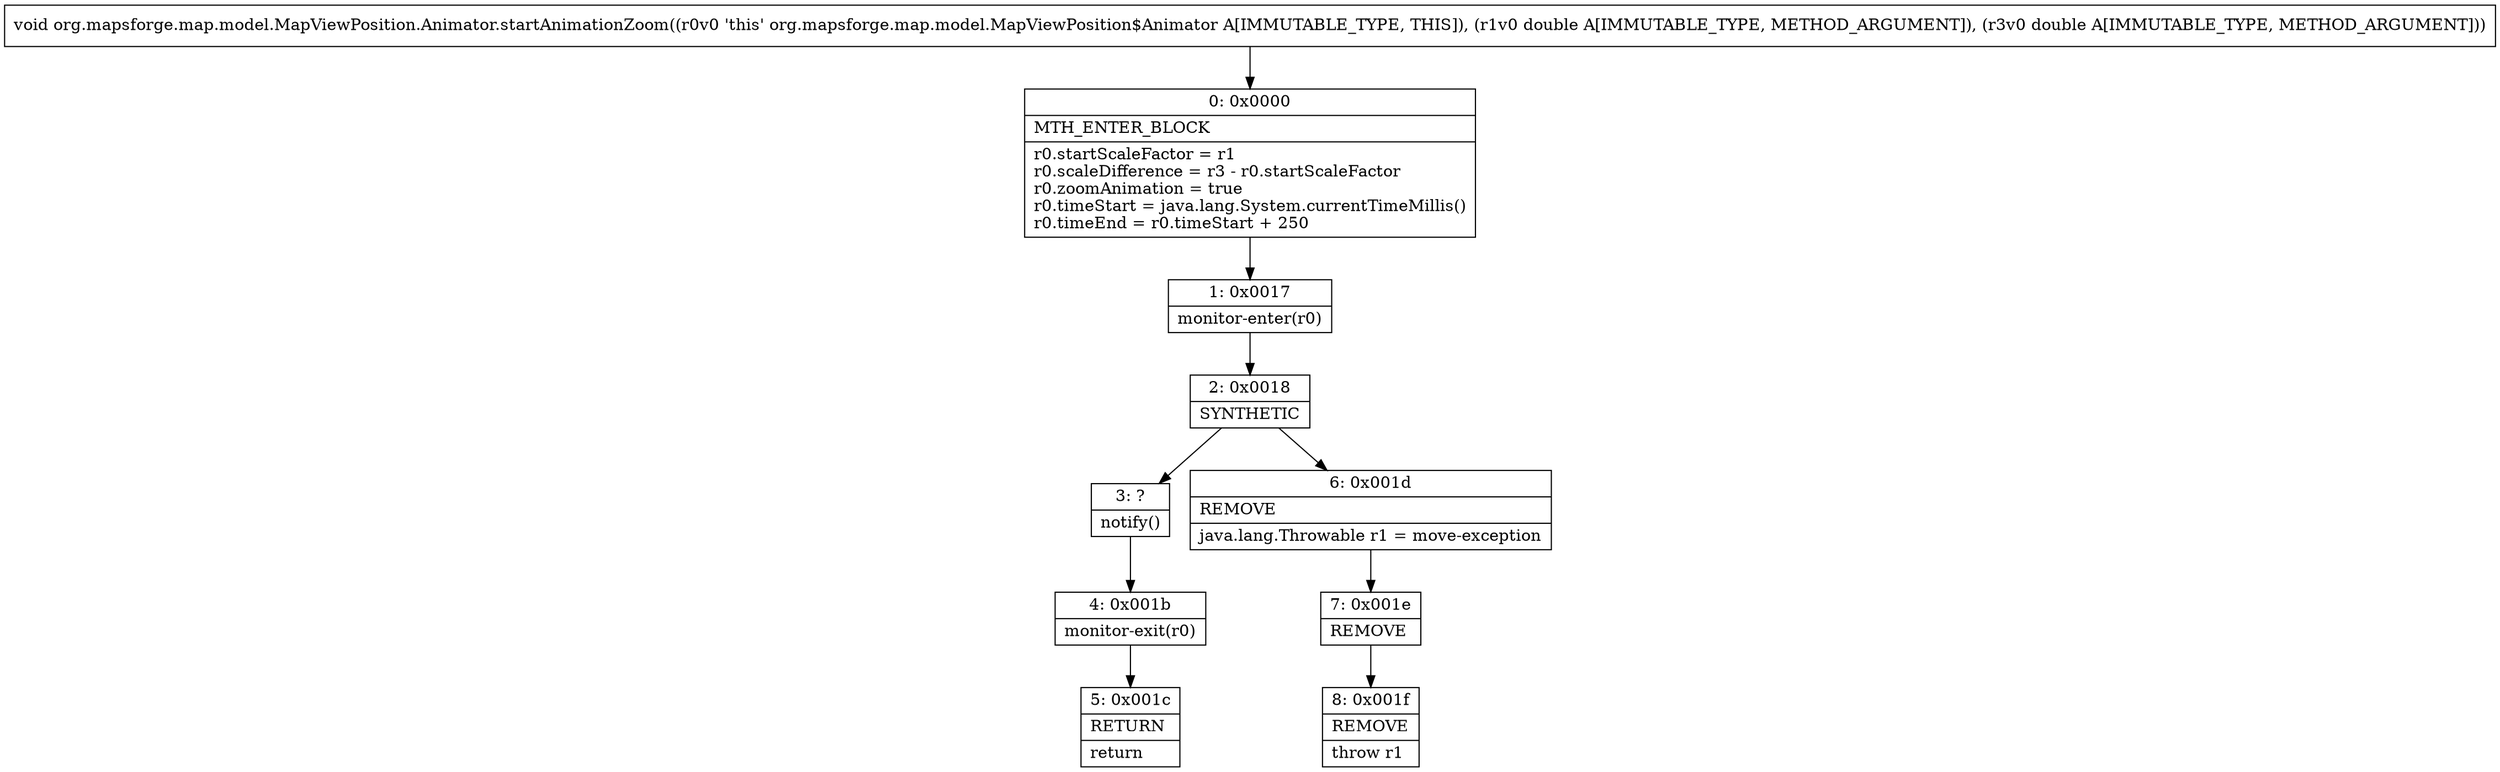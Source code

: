 digraph "CFG fororg.mapsforge.map.model.MapViewPosition.Animator.startAnimationZoom(DD)V" {
Node_0 [shape=record,label="{0\:\ 0x0000|MTH_ENTER_BLOCK\l|r0.startScaleFactor = r1\lr0.scaleDifference = r3 \- r0.startScaleFactor\lr0.zoomAnimation = true\lr0.timeStart = java.lang.System.currentTimeMillis()\lr0.timeEnd = r0.timeStart + 250\l}"];
Node_1 [shape=record,label="{1\:\ 0x0017|monitor\-enter(r0)\l}"];
Node_2 [shape=record,label="{2\:\ 0x0018|SYNTHETIC\l}"];
Node_3 [shape=record,label="{3\:\ ?|notify()\l}"];
Node_4 [shape=record,label="{4\:\ 0x001b|monitor\-exit(r0)\l}"];
Node_5 [shape=record,label="{5\:\ 0x001c|RETURN\l|return\l}"];
Node_6 [shape=record,label="{6\:\ 0x001d|REMOVE\l|java.lang.Throwable r1 = move\-exception\l}"];
Node_7 [shape=record,label="{7\:\ 0x001e|REMOVE\l}"];
Node_8 [shape=record,label="{8\:\ 0x001f|REMOVE\l|throw r1\l}"];
MethodNode[shape=record,label="{void org.mapsforge.map.model.MapViewPosition.Animator.startAnimationZoom((r0v0 'this' org.mapsforge.map.model.MapViewPosition$Animator A[IMMUTABLE_TYPE, THIS]), (r1v0 double A[IMMUTABLE_TYPE, METHOD_ARGUMENT]), (r3v0 double A[IMMUTABLE_TYPE, METHOD_ARGUMENT])) }"];
MethodNode -> Node_0;
Node_0 -> Node_1;
Node_1 -> Node_2;
Node_2 -> Node_3;
Node_2 -> Node_6;
Node_3 -> Node_4;
Node_4 -> Node_5;
Node_6 -> Node_7;
Node_7 -> Node_8;
}

